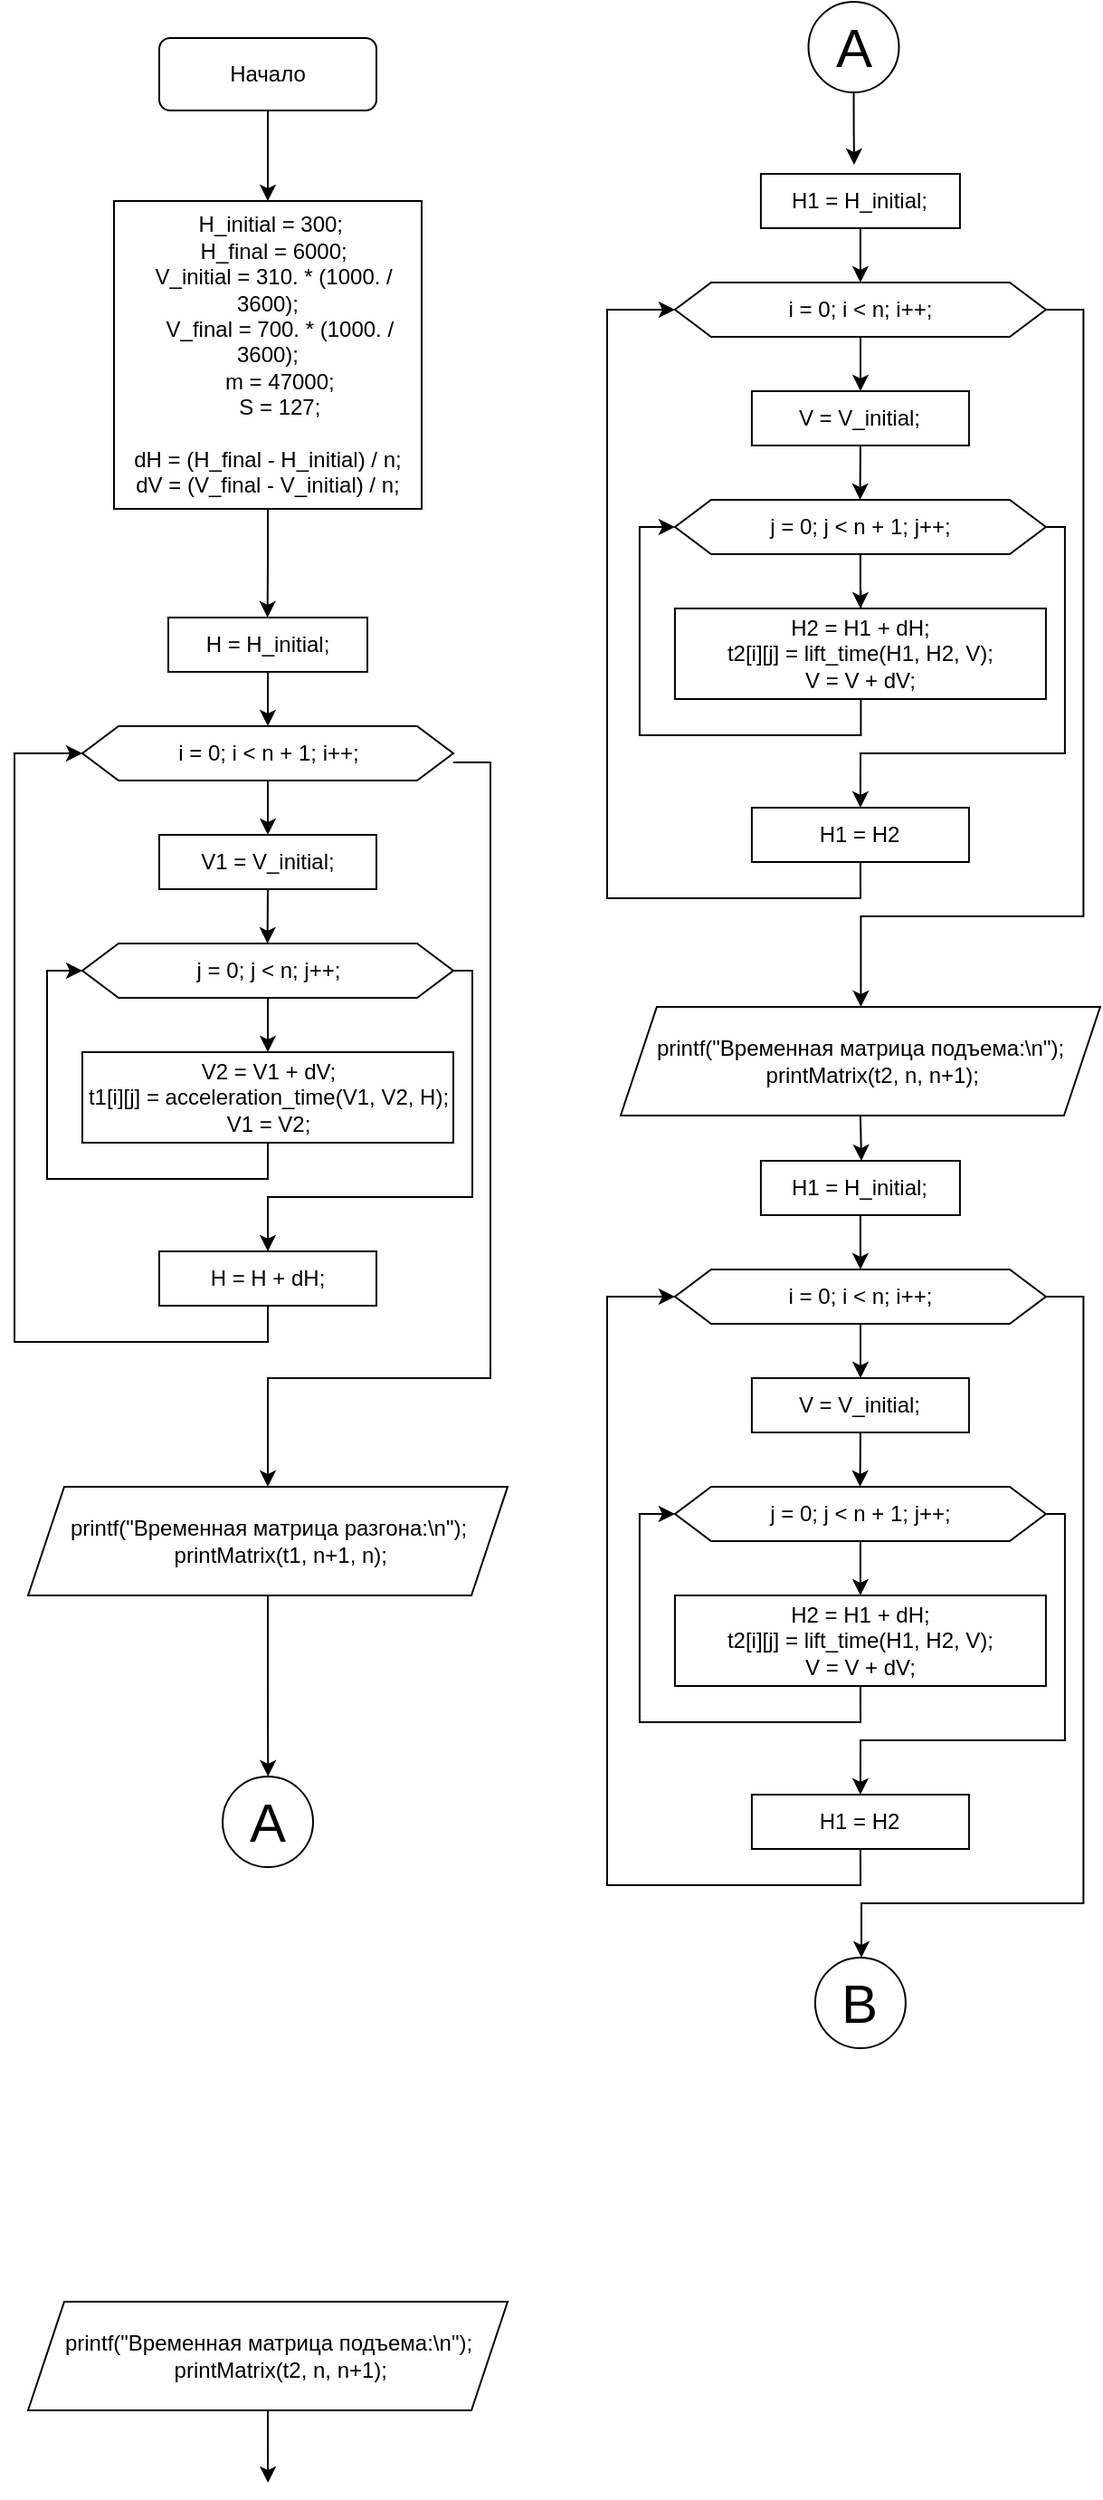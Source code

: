 <mxfile version="22.1.4" type="github">
  <diagram id="C5RBs43oDa-KdzZeNtuy" name="Page-1">
    <mxGraphModel dx="785" dy="531" grid="1" gridSize="10" guides="1" tooltips="1" connect="1" arrows="1" fold="1" page="1" pageScale="1" pageWidth="827" pageHeight="1169" math="0" shadow="0">
      <root>
        <mxCell id="WIyWlLk6GJQsqaUBKTNV-0" />
        <mxCell id="WIyWlLk6GJQsqaUBKTNV-1" parent="WIyWlLk6GJQsqaUBKTNV-0" />
        <mxCell id="Hqmv893eS7sad_yPtx1s-3" style="edgeStyle=orthogonalEdgeStyle;rounded=0;orthogonalLoop=1;jettySize=auto;html=1;exitX=0.5;exitY=1;exitDx=0;exitDy=0;entryX=0.5;entryY=0;entryDx=0;entryDy=0;" edge="1" parent="WIyWlLk6GJQsqaUBKTNV-1" source="WIyWlLk6GJQsqaUBKTNV-3" target="Hqmv893eS7sad_yPtx1s-0">
          <mxGeometry relative="1" as="geometry" />
        </mxCell>
        <mxCell id="WIyWlLk6GJQsqaUBKTNV-3" value="Начало" style="rounded=1;whiteSpace=wrap;html=1;fontSize=12;glass=0;strokeWidth=1;shadow=0;" parent="WIyWlLk6GJQsqaUBKTNV-1" vertex="1">
          <mxGeometry x="90" y="40" width="120" height="40" as="geometry" />
        </mxCell>
        <mxCell id="Hqmv893eS7sad_yPtx1s-1" style="edgeStyle=orthogonalEdgeStyle;rounded=0;orthogonalLoop=1;jettySize=auto;html=1;exitX=0.5;exitY=1;exitDx=0;exitDy=0;" edge="1" parent="WIyWlLk6GJQsqaUBKTNV-1" source="Hqmv893eS7sad_yPtx1s-0">
          <mxGeometry relative="1" as="geometry">
            <mxPoint x="149.818" y="360" as="targetPoint" />
          </mxGeometry>
        </mxCell>
        <mxCell id="Hqmv893eS7sad_yPtx1s-0" value="&lt;div&gt;&amp;nbsp;H_initial = 300;&lt;/div&gt;&lt;div&gt;&amp;nbsp; H_final = 6000;&lt;/div&gt;&lt;div&gt;&amp;nbsp; V_initial = 310. * (1000. / 3600);&lt;/div&gt;&lt;div&gt;&amp;nbsp; &amp;nbsp; V_final = 700. * (1000. / 3600);&lt;/div&gt;&lt;div&gt;&amp;nbsp; &amp;nbsp; m = 47000;&lt;/div&gt;&lt;div&gt;&amp;nbsp; &amp;nbsp; S = 127;&lt;/div&gt;&lt;div&gt;&lt;br&gt;&lt;/div&gt;&lt;div&gt;&lt;span style=&quot;background-color: initial;&quot;&gt;dH = (H_final - H_initial) / n;&lt;/span&gt;&lt;/div&gt;&lt;div&gt;&lt;span style=&quot;background-color: initial;&quot;&gt;dV = (V_final - V_initial) / n;&lt;/span&gt;&lt;/div&gt;" style="whiteSpace=wrap;html=1;aspect=fixed;" vertex="1" parent="WIyWlLk6GJQsqaUBKTNV-1">
          <mxGeometry x="65" y="130" width="170" height="170" as="geometry" />
        </mxCell>
        <mxCell id="Hqmv893eS7sad_yPtx1s-6" style="edgeStyle=orthogonalEdgeStyle;rounded=0;orthogonalLoop=1;jettySize=auto;html=1;exitX=0.5;exitY=1;exitDx=0;exitDy=0;entryX=0.5;entryY=0;entryDx=0;entryDy=0;" edge="1" parent="WIyWlLk6GJQsqaUBKTNV-1" source="Hqmv893eS7sad_yPtx1s-4" target="Hqmv893eS7sad_yPtx1s-5">
          <mxGeometry relative="1" as="geometry" />
        </mxCell>
        <mxCell id="Hqmv893eS7sad_yPtx1s-4" value="H = H_initial;" style="rounded=0;whiteSpace=wrap;html=1;" vertex="1" parent="WIyWlLk6GJQsqaUBKTNV-1">
          <mxGeometry x="95" y="360" width="110" height="30" as="geometry" />
        </mxCell>
        <mxCell id="Hqmv893eS7sad_yPtx1s-8" value="" style="edgeStyle=orthogonalEdgeStyle;rounded=0;orthogonalLoop=1;jettySize=auto;html=1;" edge="1" parent="WIyWlLk6GJQsqaUBKTNV-1" source="Hqmv893eS7sad_yPtx1s-5" target="Hqmv893eS7sad_yPtx1s-7">
          <mxGeometry relative="1" as="geometry" />
        </mxCell>
        <mxCell id="Hqmv893eS7sad_yPtx1s-31" style="edgeStyle=orthogonalEdgeStyle;rounded=0;orthogonalLoop=1;jettySize=auto;html=1;exitX=1;exitY=0.5;exitDx=0;exitDy=0;" edge="1" parent="WIyWlLk6GJQsqaUBKTNV-1">
          <mxGeometry relative="1" as="geometry">
            <mxPoint x="150" y="840" as="targetPoint" />
            <mxPoint x="252.5" y="440" as="sourcePoint" />
            <Array as="points">
              <mxPoint x="273" y="440" />
              <mxPoint x="273" y="780" />
              <mxPoint x="150" y="780" />
            </Array>
          </mxGeometry>
        </mxCell>
        <mxCell id="Hqmv893eS7sad_yPtx1s-5" value="i = 0; i &amp;lt; n + 1; i++;" style="shape=hexagon;perimeter=hexagonPerimeter2;whiteSpace=wrap;html=1;fixedSize=1;" vertex="1" parent="WIyWlLk6GJQsqaUBKTNV-1">
          <mxGeometry x="47.5" y="420" width="205" height="30" as="geometry" />
        </mxCell>
        <mxCell id="Hqmv893eS7sad_yPtx1s-9" style="edgeStyle=orthogonalEdgeStyle;rounded=0;orthogonalLoop=1;jettySize=auto;html=1;exitX=0.5;exitY=1;exitDx=0;exitDy=0;" edge="1" parent="WIyWlLk6GJQsqaUBKTNV-1" source="Hqmv893eS7sad_yPtx1s-7">
          <mxGeometry relative="1" as="geometry">
            <mxPoint x="149.818" y="540" as="targetPoint" />
          </mxGeometry>
        </mxCell>
        <mxCell id="Hqmv893eS7sad_yPtx1s-7" value="V1 = V_initial;" style="rounded=0;whiteSpace=wrap;html=1;" vertex="1" parent="WIyWlLk6GJQsqaUBKTNV-1">
          <mxGeometry x="90" y="480" width="120" height="30" as="geometry" />
        </mxCell>
        <mxCell id="Hqmv893eS7sad_yPtx1s-12" style="edgeStyle=orthogonalEdgeStyle;rounded=0;orthogonalLoop=1;jettySize=auto;html=1;exitX=0.5;exitY=1;exitDx=0;exitDy=0;entryX=0.5;entryY=0;entryDx=0;entryDy=0;" edge="1" parent="WIyWlLk6GJQsqaUBKTNV-1" source="Hqmv893eS7sad_yPtx1s-10" target="Hqmv893eS7sad_yPtx1s-11">
          <mxGeometry relative="1" as="geometry" />
        </mxCell>
        <mxCell id="Hqmv893eS7sad_yPtx1s-27" style="edgeStyle=orthogonalEdgeStyle;rounded=0;orthogonalLoop=1;jettySize=auto;html=1;exitX=1;exitY=0.5;exitDx=0;exitDy=0;" edge="1" parent="WIyWlLk6GJQsqaUBKTNV-1">
          <mxGeometry relative="1" as="geometry">
            <mxPoint x="242.5" y="555" as="sourcePoint" />
            <mxPoint x="150" y="710" as="targetPoint" />
            <Array as="points">
              <mxPoint x="263" y="555" />
              <mxPoint x="263" y="680" />
              <mxPoint x="150" y="680" />
            </Array>
          </mxGeometry>
        </mxCell>
        <mxCell id="Hqmv893eS7sad_yPtx1s-10" value="j = 0; j &amp;lt; n; j++;" style="shape=hexagon;perimeter=hexagonPerimeter2;whiteSpace=wrap;html=1;fixedSize=1;" vertex="1" parent="WIyWlLk6GJQsqaUBKTNV-1">
          <mxGeometry x="47.5" y="540" width="205" height="30" as="geometry" />
        </mxCell>
        <mxCell id="Hqmv893eS7sad_yPtx1s-21" style="edgeStyle=orthogonalEdgeStyle;rounded=0;orthogonalLoop=1;jettySize=auto;html=1;exitX=0.5;exitY=1;exitDx=0;exitDy=0;entryX=0;entryY=0.5;entryDx=0;entryDy=0;" edge="1" parent="WIyWlLk6GJQsqaUBKTNV-1" source="Hqmv893eS7sad_yPtx1s-11" target="Hqmv893eS7sad_yPtx1s-10">
          <mxGeometry relative="1" as="geometry">
            <Array as="points">
              <mxPoint x="150" y="670" />
              <mxPoint x="28" y="670" />
              <mxPoint x="28" y="555" />
            </Array>
          </mxGeometry>
        </mxCell>
        <mxCell id="Hqmv893eS7sad_yPtx1s-11" value="&lt;div&gt;V2 = V1 + dV;&lt;/div&gt;&lt;div&gt;&lt;span style=&quot;background-color: initial;&quot;&gt;t1[i][j] = acceleration_time(V1, V2, H);&lt;/span&gt;&lt;/div&gt;&lt;div&gt;&lt;span style=&quot;background-color: initial;&quot;&gt;V1 = V2;&lt;/span&gt;&lt;/div&gt;" style="rounded=0;whiteSpace=wrap;html=1;" vertex="1" parent="WIyWlLk6GJQsqaUBKTNV-1">
          <mxGeometry x="47.5" y="600" width="205" height="50" as="geometry" />
        </mxCell>
        <mxCell id="Hqmv893eS7sad_yPtx1s-28" style="edgeStyle=orthogonalEdgeStyle;rounded=0;orthogonalLoop=1;jettySize=auto;html=1;exitX=0.5;exitY=1;exitDx=0;exitDy=0;entryX=0;entryY=0.5;entryDx=0;entryDy=0;" edge="1" parent="WIyWlLk6GJQsqaUBKTNV-1" source="Hqmv893eS7sad_yPtx1s-26" target="Hqmv893eS7sad_yPtx1s-5">
          <mxGeometry relative="1" as="geometry">
            <Array as="points">
              <mxPoint x="150" y="760" />
              <mxPoint x="10" y="760" />
              <mxPoint x="10" y="435" />
            </Array>
          </mxGeometry>
        </mxCell>
        <mxCell id="Hqmv893eS7sad_yPtx1s-26" value="H = H + dH;" style="rounded=0;whiteSpace=wrap;html=1;" vertex="1" parent="WIyWlLk6GJQsqaUBKTNV-1">
          <mxGeometry x="90" y="710" width="120" height="30" as="geometry" />
        </mxCell>
        <mxCell id="Hqmv893eS7sad_yPtx1s-33" style="edgeStyle=orthogonalEdgeStyle;rounded=0;orthogonalLoop=1;jettySize=auto;html=1;exitX=0.5;exitY=1;exitDx=0;exitDy=0;" edge="1" parent="WIyWlLk6GJQsqaUBKTNV-1" source="Hqmv893eS7sad_yPtx1s-32">
          <mxGeometry relative="1" as="geometry">
            <mxPoint x="150.13" y="1000" as="targetPoint" />
          </mxGeometry>
        </mxCell>
        <mxCell id="Hqmv893eS7sad_yPtx1s-32" value="&lt;div&gt;printf(&quot;Временная матрица разгона:\n&quot;);&lt;/div&gt;&lt;div&gt;&amp;nbsp; &amp;nbsp; printMatrix(t1, n+1, n);&lt;/div&gt;" style="shape=parallelogram;perimeter=parallelogramPerimeter;whiteSpace=wrap;html=1;fixedSize=1;" vertex="1" parent="WIyWlLk6GJQsqaUBKTNV-1">
          <mxGeometry x="17.5" y="840" width="265" height="60" as="geometry" />
        </mxCell>
        <mxCell id="Hqmv893eS7sad_yPtx1s-37" style="edgeStyle=orthogonalEdgeStyle;rounded=0;orthogonalLoop=1;jettySize=auto;html=1;exitX=0.5;exitY=1;exitDx=0;exitDy=0;" edge="1" parent="WIyWlLk6GJQsqaUBKTNV-1" source="Hqmv893eS7sad_yPtx1s-36">
          <mxGeometry relative="1" as="geometry">
            <mxPoint x="474" y="110" as="targetPoint" />
          </mxGeometry>
        </mxCell>
        <mxCell id="Hqmv893eS7sad_yPtx1s-36" value="&lt;font style=&quot;font-size: 30px;&quot;&gt;A&lt;/font&gt;" style="ellipse;whiteSpace=wrap;html=1;aspect=fixed;" vertex="1" parent="WIyWlLk6GJQsqaUBKTNV-1">
          <mxGeometry x="448.75" y="20" width="50" height="50" as="geometry" />
        </mxCell>
        <mxCell id="Hqmv893eS7sad_yPtx1s-38" style="edgeStyle=orthogonalEdgeStyle;rounded=0;orthogonalLoop=1;jettySize=auto;html=1;exitX=0.5;exitY=1;exitDx=0;exitDy=0;entryX=0.5;entryY=0;entryDx=0;entryDy=0;" edge="1" parent="WIyWlLk6GJQsqaUBKTNV-1" source="Hqmv893eS7sad_yPtx1s-39" target="Hqmv893eS7sad_yPtx1s-41">
          <mxGeometry relative="1" as="geometry" />
        </mxCell>
        <mxCell id="Hqmv893eS7sad_yPtx1s-39" value="H1 = H_initial;" style="rounded=0;whiteSpace=wrap;html=1;" vertex="1" parent="WIyWlLk6GJQsqaUBKTNV-1">
          <mxGeometry x="422.45" y="115" width="110" height="30" as="geometry" />
        </mxCell>
        <mxCell id="Hqmv893eS7sad_yPtx1s-40" value="" style="edgeStyle=orthogonalEdgeStyle;rounded=0;orthogonalLoop=1;jettySize=auto;html=1;" edge="1" parent="WIyWlLk6GJQsqaUBKTNV-1" source="Hqmv893eS7sad_yPtx1s-41" target="Hqmv893eS7sad_yPtx1s-43">
          <mxGeometry relative="1" as="geometry" />
        </mxCell>
        <mxCell id="Hqmv893eS7sad_yPtx1s-41" value="i = 0; i &amp;lt; n; i++;" style="shape=hexagon;perimeter=hexagonPerimeter2;whiteSpace=wrap;html=1;fixedSize=1;" vertex="1" parent="WIyWlLk6GJQsqaUBKTNV-1">
          <mxGeometry x="374.95" y="175" width="205" height="30" as="geometry" />
        </mxCell>
        <mxCell id="Hqmv893eS7sad_yPtx1s-42" style="edgeStyle=orthogonalEdgeStyle;rounded=0;orthogonalLoop=1;jettySize=auto;html=1;exitX=0.5;exitY=1;exitDx=0;exitDy=0;" edge="1" parent="WIyWlLk6GJQsqaUBKTNV-1" source="Hqmv893eS7sad_yPtx1s-43">
          <mxGeometry relative="1" as="geometry">
            <mxPoint x="477.268" y="295" as="targetPoint" />
          </mxGeometry>
        </mxCell>
        <mxCell id="Hqmv893eS7sad_yPtx1s-43" value="V = V_initial;" style="rounded=0;whiteSpace=wrap;html=1;" vertex="1" parent="WIyWlLk6GJQsqaUBKTNV-1">
          <mxGeometry x="417.45" y="235" width="120" height="30" as="geometry" />
        </mxCell>
        <mxCell id="Hqmv893eS7sad_yPtx1s-44" style="edgeStyle=orthogonalEdgeStyle;rounded=0;orthogonalLoop=1;jettySize=auto;html=1;exitX=0.5;exitY=1;exitDx=0;exitDy=0;entryX=0.5;entryY=0;entryDx=0;entryDy=0;" edge="1" parent="WIyWlLk6GJQsqaUBKTNV-1" source="Hqmv893eS7sad_yPtx1s-46" target="Hqmv893eS7sad_yPtx1s-48">
          <mxGeometry relative="1" as="geometry" />
        </mxCell>
        <mxCell id="Hqmv893eS7sad_yPtx1s-45" style="edgeStyle=orthogonalEdgeStyle;rounded=0;orthogonalLoop=1;jettySize=auto;html=1;exitX=1;exitY=0.5;exitDx=0;exitDy=0;" edge="1" parent="WIyWlLk6GJQsqaUBKTNV-1">
          <mxGeometry relative="1" as="geometry">
            <mxPoint x="569.95" y="310" as="sourcePoint" />
            <mxPoint x="477.45" y="465" as="targetPoint" />
            <Array as="points">
              <mxPoint x="590.45" y="310" />
              <mxPoint x="590.45" y="435" />
              <mxPoint x="477.45" y="435" />
            </Array>
          </mxGeometry>
        </mxCell>
        <mxCell id="Hqmv893eS7sad_yPtx1s-46" value="j = 0; j &amp;lt; n + 1; j++;" style="shape=hexagon;perimeter=hexagonPerimeter2;whiteSpace=wrap;html=1;fixedSize=1;" vertex="1" parent="WIyWlLk6GJQsqaUBKTNV-1">
          <mxGeometry x="374.95" y="295" width="205" height="30" as="geometry" />
        </mxCell>
        <mxCell id="Hqmv893eS7sad_yPtx1s-47" style="edgeStyle=orthogonalEdgeStyle;rounded=0;orthogonalLoop=1;jettySize=auto;html=1;entryX=0;entryY=0.5;entryDx=0;entryDy=0;" edge="1" parent="WIyWlLk6GJQsqaUBKTNV-1" target="Hqmv893eS7sad_yPtx1s-46">
          <mxGeometry relative="1" as="geometry">
            <Array as="points">
              <mxPoint x="477.45" y="425" />
              <mxPoint x="355.45" y="425" />
              <mxPoint x="355.45" y="310" />
            </Array>
            <mxPoint x="477.7" y="345" as="sourcePoint" />
          </mxGeometry>
        </mxCell>
        <mxCell id="Hqmv893eS7sad_yPtx1s-48" value="&lt;div&gt;H2 = H1 + dH;&lt;/div&gt;&lt;div&gt;&lt;span style=&quot;background-color: initial;&quot;&gt;t2[i][j] = lift_time(H1, H2, V);&lt;/span&gt;&lt;/div&gt;&lt;div&gt;&lt;span style=&quot;background-color: initial;&quot;&gt;V = V + dV;&lt;/span&gt;&lt;/div&gt;" style="rounded=0;whiteSpace=wrap;html=1;" vertex="1" parent="WIyWlLk6GJQsqaUBKTNV-1">
          <mxGeometry x="374.95" y="355" width="205" height="50" as="geometry" />
        </mxCell>
        <mxCell id="Hqmv893eS7sad_yPtx1s-49" style="edgeStyle=orthogonalEdgeStyle;rounded=0;orthogonalLoop=1;jettySize=auto;html=1;exitX=0.5;exitY=1;exitDx=0;exitDy=0;entryX=0;entryY=0.5;entryDx=0;entryDy=0;" edge="1" parent="WIyWlLk6GJQsqaUBKTNV-1" source="Hqmv893eS7sad_yPtx1s-50" target="Hqmv893eS7sad_yPtx1s-41">
          <mxGeometry relative="1" as="geometry">
            <Array as="points">
              <mxPoint x="477.45" y="515" />
              <mxPoint x="337.45" y="515" />
              <mxPoint x="337.45" y="190" />
            </Array>
          </mxGeometry>
        </mxCell>
        <mxCell id="Hqmv893eS7sad_yPtx1s-50" value="H1 = H2" style="rounded=0;whiteSpace=wrap;html=1;" vertex="1" parent="WIyWlLk6GJQsqaUBKTNV-1">
          <mxGeometry x="417.45" y="465" width="120" height="30" as="geometry" />
        </mxCell>
        <mxCell id="Hqmv893eS7sad_yPtx1s-51" style="edgeStyle=orthogonalEdgeStyle;rounded=0;orthogonalLoop=1;jettySize=auto;html=1;exitX=1;exitY=0.5;exitDx=0;exitDy=0;" edge="1" parent="WIyWlLk6GJQsqaUBKTNV-1">
          <mxGeometry relative="1" as="geometry">
            <mxPoint x="477.7" y="575" as="targetPoint" />
            <mxPoint x="579.95" y="190" as="sourcePoint" />
            <Array as="points">
              <mxPoint x="600.7" y="190" />
              <mxPoint x="600.7" y="525" />
              <mxPoint x="477.7" y="525" />
            </Array>
          </mxGeometry>
        </mxCell>
        <mxCell id="Hqmv893eS7sad_yPtx1s-53" style="edgeStyle=orthogonalEdgeStyle;rounded=0;orthogonalLoop=1;jettySize=auto;html=1;exitX=0.5;exitY=1;exitDx=0;exitDy=0;" edge="1" parent="WIyWlLk6GJQsqaUBKTNV-1" source="Hqmv893eS7sad_yPtx1s-52">
          <mxGeometry relative="1" as="geometry">
            <mxPoint x="478" y="660" as="targetPoint" />
          </mxGeometry>
        </mxCell>
        <mxCell id="Hqmv893eS7sad_yPtx1s-52" value="&lt;div&gt;printf(&quot;Временная матрица подъема:\n&quot;);&lt;/div&gt;&lt;div&gt;&amp;nbsp; &amp;nbsp; printMatrix(t2, n, n+1);&lt;/div&gt;" style="shape=parallelogram;perimeter=parallelogramPerimeter;whiteSpace=wrap;html=1;fixedSize=1;" vertex="1" parent="WIyWlLk6GJQsqaUBKTNV-1">
          <mxGeometry x="344.95" y="575" width="265" height="60" as="geometry" />
        </mxCell>
        <mxCell id="Hqmv893eS7sad_yPtx1s-54" style="edgeStyle=orthogonalEdgeStyle;rounded=0;orthogonalLoop=1;jettySize=auto;html=1;exitX=0.5;exitY=1;exitDx=0;exitDy=0;entryX=0.5;entryY=0;entryDx=0;entryDy=0;" edge="1" parent="WIyWlLk6GJQsqaUBKTNV-1" source="Hqmv893eS7sad_yPtx1s-55" target="Hqmv893eS7sad_yPtx1s-57">
          <mxGeometry relative="1" as="geometry" />
        </mxCell>
        <mxCell id="Hqmv893eS7sad_yPtx1s-55" value="H1 = H_initial;" style="rounded=0;whiteSpace=wrap;html=1;" vertex="1" parent="WIyWlLk6GJQsqaUBKTNV-1">
          <mxGeometry x="422.45" y="660" width="110" height="30" as="geometry" />
        </mxCell>
        <mxCell id="Hqmv893eS7sad_yPtx1s-56" value="" style="edgeStyle=orthogonalEdgeStyle;rounded=0;orthogonalLoop=1;jettySize=auto;html=1;" edge="1" parent="WIyWlLk6GJQsqaUBKTNV-1" source="Hqmv893eS7sad_yPtx1s-57" target="Hqmv893eS7sad_yPtx1s-59">
          <mxGeometry relative="1" as="geometry" />
        </mxCell>
        <mxCell id="Hqmv893eS7sad_yPtx1s-57" value="i = 0; i &amp;lt; n; i++;" style="shape=hexagon;perimeter=hexagonPerimeter2;whiteSpace=wrap;html=1;fixedSize=1;" vertex="1" parent="WIyWlLk6GJQsqaUBKTNV-1">
          <mxGeometry x="374.95" y="720" width="205" height="30" as="geometry" />
        </mxCell>
        <mxCell id="Hqmv893eS7sad_yPtx1s-58" style="edgeStyle=orthogonalEdgeStyle;rounded=0;orthogonalLoop=1;jettySize=auto;html=1;exitX=0.5;exitY=1;exitDx=0;exitDy=0;" edge="1" parent="WIyWlLk6GJQsqaUBKTNV-1" source="Hqmv893eS7sad_yPtx1s-59">
          <mxGeometry relative="1" as="geometry">
            <mxPoint x="477.268" y="840" as="targetPoint" />
          </mxGeometry>
        </mxCell>
        <mxCell id="Hqmv893eS7sad_yPtx1s-59" value="V = V_initial;" style="rounded=0;whiteSpace=wrap;html=1;" vertex="1" parent="WIyWlLk6GJQsqaUBKTNV-1">
          <mxGeometry x="417.45" y="780" width="120" height="30" as="geometry" />
        </mxCell>
        <mxCell id="Hqmv893eS7sad_yPtx1s-60" style="edgeStyle=orthogonalEdgeStyle;rounded=0;orthogonalLoop=1;jettySize=auto;html=1;exitX=0.5;exitY=1;exitDx=0;exitDy=0;entryX=0.5;entryY=0;entryDx=0;entryDy=0;" edge="1" parent="WIyWlLk6GJQsqaUBKTNV-1" source="Hqmv893eS7sad_yPtx1s-62" target="Hqmv893eS7sad_yPtx1s-64">
          <mxGeometry relative="1" as="geometry" />
        </mxCell>
        <mxCell id="Hqmv893eS7sad_yPtx1s-61" style="edgeStyle=orthogonalEdgeStyle;rounded=0;orthogonalLoop=1;jettySize=auto;html=1;exitX=1;exitY=0.5;exitDx=0;exitDy=0;" edge="1" parent="WIyWlLk6GJQsqaUBKTNV-1">
          <mxGeometry relative="1" as="geometry">
            <mxPoint x="569.95" y="855" as="sourcePoint" />
            <mxPoint x="477.45" y="1010" as="targetPoint" />
            <Array as="points">
              <mxPoint x="590.45" y="855" />
              <mxPoint x="590.45" y="980" />
              <mxPoint x="477.45" y="980" />
            </Array>
          </mxGeometry>
        </mxCell>
        <mxCell id="Hqmv893eS7sad_yPtx1s-62" value="j = 0; j &amp;lt; n + 1; j++;" style="shape=hexagon;perimeter=hexagonPerimeter2;whiteSpace=wrap;html=1;fixedSize=1;" vertex="1" parent="WIyWlLk6GJQsqaUBKTNV-1">
          <mxGeometry x="374.95" y="840" width="205" height="30" as="geometry" />
        </mxCell>
        <mxCell id="Hqmv893eS7sad_yPtx1s-63" style="edgeStyle=orthogonalEdgeStyle;rounded=0;orthogonalLoop=1;jettySize=auto;html=1;exitX=0.5;exitY=1;exitDx=0;exitDy=0;entryX=0;entryY=0.5;entryDx=0;entryDy=0;" edge="1" parent="WIyWlLk6GJQsqaUBKTNV-1" source="Hqmv893eS7sad_yPtx1s-64" target="Hqmv893eS7sad_yPtx1s-62">
          <mxGeometry relative="1" as="geometry">
            <Array as="points">
              <mxPoint x="477.45" y="970" />
              <mxPoint x="355.45" y="970" />
              <mxPoint x="355.45" y="855" />
            </Array>
          </mxGeometry>
        </mxCell>
        <mxCell id="Hqmv893eS7sad_yPtx1s-64" value="&lt;div&gt;H2 = H1 + dH;&lt;/div&gt;&lt;div&gt;&lt;span style=&quot;background-color: initial;&quot;&gt;t2[i][j] = lift_time(H1, H2, V);&lt;/span&gt;&lt;/div&gt;&lt;div&gt;&lt;span style=&quot;background-color: initial;&quot;&gt;V = V + dV;&lt;/span&gt;&lt;/div&gt;" style="rounded=0;whiteSpace=wrap;html=1;" vertex="1" parent="WIyWlLk6GJQsqaUBKTNV-1">
          <mxGeometry x="374.95" y="900" width="205" height="50" as="geometry" />
        </mxCell>
        <mxCell id="Hqmv893eS7sad_yPtx1s-65" style="edgeStyle=orthogonalEdgeStyle;rounded=0;orthogonalLoop=1;jettySize=auto;html=1;exitX=0.5;exitY=1;exitDx=0;exitDy=0;entryX=0;entryY=0.5;entryDx=0;entryDy=0;" edge="1" parent="WIyWlLk6GJQsqaUBKTNV-1" source="Hqmv893eS7sad_yPtx1s-66" target="Hqmv893eS7sad_yPtx1s-57">
          <mxGeometry relative="1" as="geometry">
            <Array as="points">
              <mxPoint x="477.45" y="1060" />
              <mxPoint x="337.45" y="1060" />
              <mxPoint x="337.45" y="735" />
            </Array>
          </mxGeometry>
        </mxCell>
        <mxCell id="Hqmv893eS7sad_yPtx1s-66" value="H1 = H2" style="rounded=0;whiteSpace=wrap;html=1;" vertex="1" parent="WIyWlLk6GJQsqaUBKTNV-1">
          <mxGeometry x="417.45" y="1010" width="120" height="30" as="geometry" />
        </mxCell>
        <mxCell id="Hqmv893eS7sad_yPtx1s-67" style="edgeStyle=orthogonalEdgeStyle;rounded=0;orthogonalLoop=1;jettySize=auto;html=1;exitX=1;exitY=0.5;exitDx=0;exitDy=0;" edge="1" parent="WIyWlLk6GJQsqaUBKTNV-1">
          <mxGeometry relative="1" as="geometry">
            <mxPoint x="478" y="1100" as="targetPoint" />
            <mxPoint x="579.95" y="735" as="sourcePoint" />
            <Array as="points">
              <mxPoint x="600.7" y="735" />
              <mxPoint x="600.7" y="1070" />
              <mxPoint x="477.7" y="1070" />
            </Array>
          </mxGeometry>
        </mxCell>
        <mxCell id="Hqmv893eS7sad_yPtx1s-68" style="edgeStyle=orthogonalEdgeStyle;rounded=0;orthogonalLoop=1;jettySize=auto;html=1;exitX=0.5;exitY=1;exitDx=0;exitDy=0;" edge="1" parent="WIyWlLk6GJQsqaUBKTNV-1" source="Hqmv893eS7sad_yPtx1s-69">
          <mxGeometry relative="1" as="geometry">
            <mxPoint x="150.083" y="1390" as="targetPoint" />
          </mxGeometry>
        </mxCell>
        <mxCell id="Hqmv893eS7sad_yPtx1s-69" value="&lt;div&gt;printf(&quot;Временная матрица подъема:\n&quot;);&lt;/div&gt;&lt;div&gt;&amp;nbsp; &amp;nbsp; printMatrix(t2, n, n+1);&lt;/div&gt;" style="shape=parallelogram;perimeter=parallelogramPerimeter;whiteSpace=wrap;html=1;fixedSize=1;" vertex="1" parent="WIyWlLk6GJQsqaUBKTNV-1">
          <mxGeometry x="17.5" y="1290" width="265" height="60" as="geometry" />
        </mxCell>
        <mxCell id="Hqmv893eS7sad_yPtx1s-71" value="&lt;span style=&quot;font-size: 30px;&quot;&gt;B&lt;br&gt;&lt;/span&gt;" style="ellipse;whiteSpace=wrap;html=1;aspect=fixed;" vertex="1" parent="WIyWlLk6GJQsqaUBKTNV-1">
          <mxGeometry x="452.45" y="1100" width="50" height="50" as="geometry" />
        </mxCell>
        <mxCell id="Hqmv893eS7sad_yPtx1s-74" value="&lt;font style=&quot;font-size: 30px;&quot;&gt;A&lt;/font&gt;" style="ellipse;whiteSpace=wrap;html=1;aspect=fixed;" vertex="1" parent="WIyWlLk6GJQsqaUBKTNV-1">
          <mxGeometry x="125" y="1000" width="50" height="50" as="geometry" />
        </mxCell>
      </root>
    </mxGraphModel>
  </diagram>
</mxfile>
